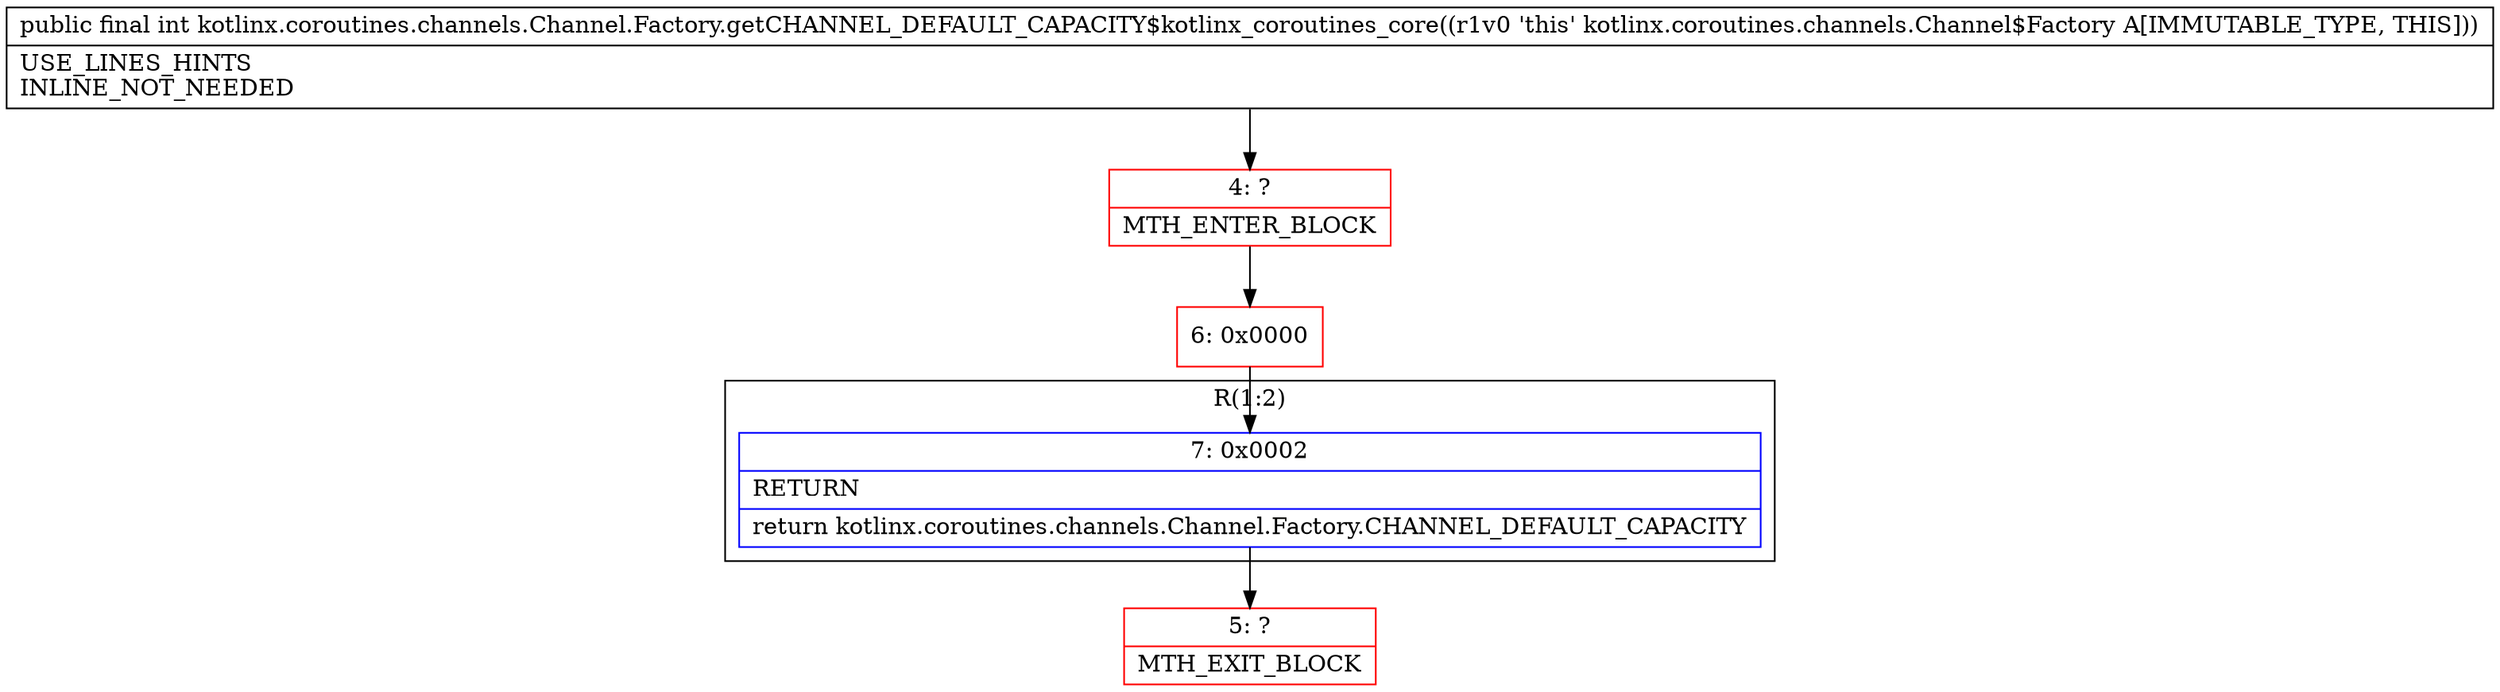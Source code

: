 digraph "CFG forkotlinx.coroutines.channels.Channel.Factory.getCHANNEL_DEFAULT_CAPACITY$kotlinx_coroutines_core()I" {
subgraph cluster_Region_708639370 {
label = "R(1:2)";
node [shape=record,color=blue];
Node_7 [shape=record,label="{7\:\ 0x0002|RETURN\l|return kotlinx.coroutines.channels.Channel.Factory.CHANNEL_DEFAULT_CAPACITY\l}"];
}
Node_4 [shape=record,color=red,label="{4\:\ ?|MTH_ENTER_BLOCK\l}"];
Node_6 [shape=record,color=red,label="{6\:\ 0x0000}"];
Node_5 [shape=record,color=red,label="{5\:\ ?|MTH_EXIT_BLOCK\l}"];
MethodNode[shape=record,label="{public final int kotlinx.coroutines.channels.Channel.Factory.getCHANNEL_DEFAULT_CAPACITY$kotlinx_coroutines_core((r1v0 'this' kotlinx.coroutines.channels.Channel$Factory A[IMMUTABLE_TYPE, THIS]))  | USE_LINES_HINTS\lINLINE_NOT_NEEDED\l}"];
MethodNode -> Node_4;Node_7 -> Node_5;
Node_4 -> Node_6;
Node_6 -> Node_7;
}


